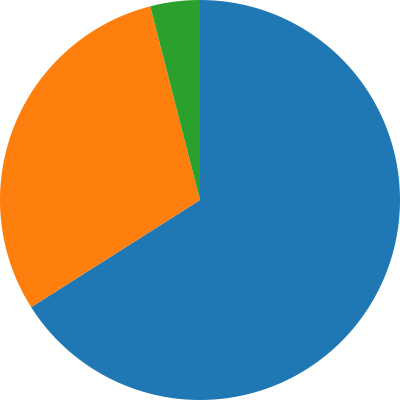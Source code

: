 {
  "$schema": "https://vega.github.io/schema/vega/v3.0.json",
  "width": 200,
  "height": 200,
  "autosize": "none",

  "data": [
    {
      "name": "table",
      "values": [
        {"id": 1, "percents": 66},
        {"id": 2, "percents": 30},
        {"id": 3, "percents": 4}
      ],
      "transform": [
        {
          "type": "pie",
          "field": "percents"
        }
      ]
    }
  ],
  "scales": [
    {
      "name": "color",
      "type": "ordinal",
      "range": {"scheme": "category10"}
    }
  ],
  "marks": [
    {
      "type": "arc",
      "from": {"data": "table"},
      "encode": {
        "enter": {
          "fill": {"scale": "color", "field": "id"},
          "x": {"signal": "width / 2"},
          "y": {"signal": "height / 2"}
        },
        "update": {
          "startAngle": {"field": "startAngle"},
          "endAngle": {"field": "endAngle"},
          "padAngle": 0,
          "innerRadius": 0,
          "outerRadius": {"signal": "width / 2"},
          "cornerRadius": 0
        }
      }
    }
  ]
}
